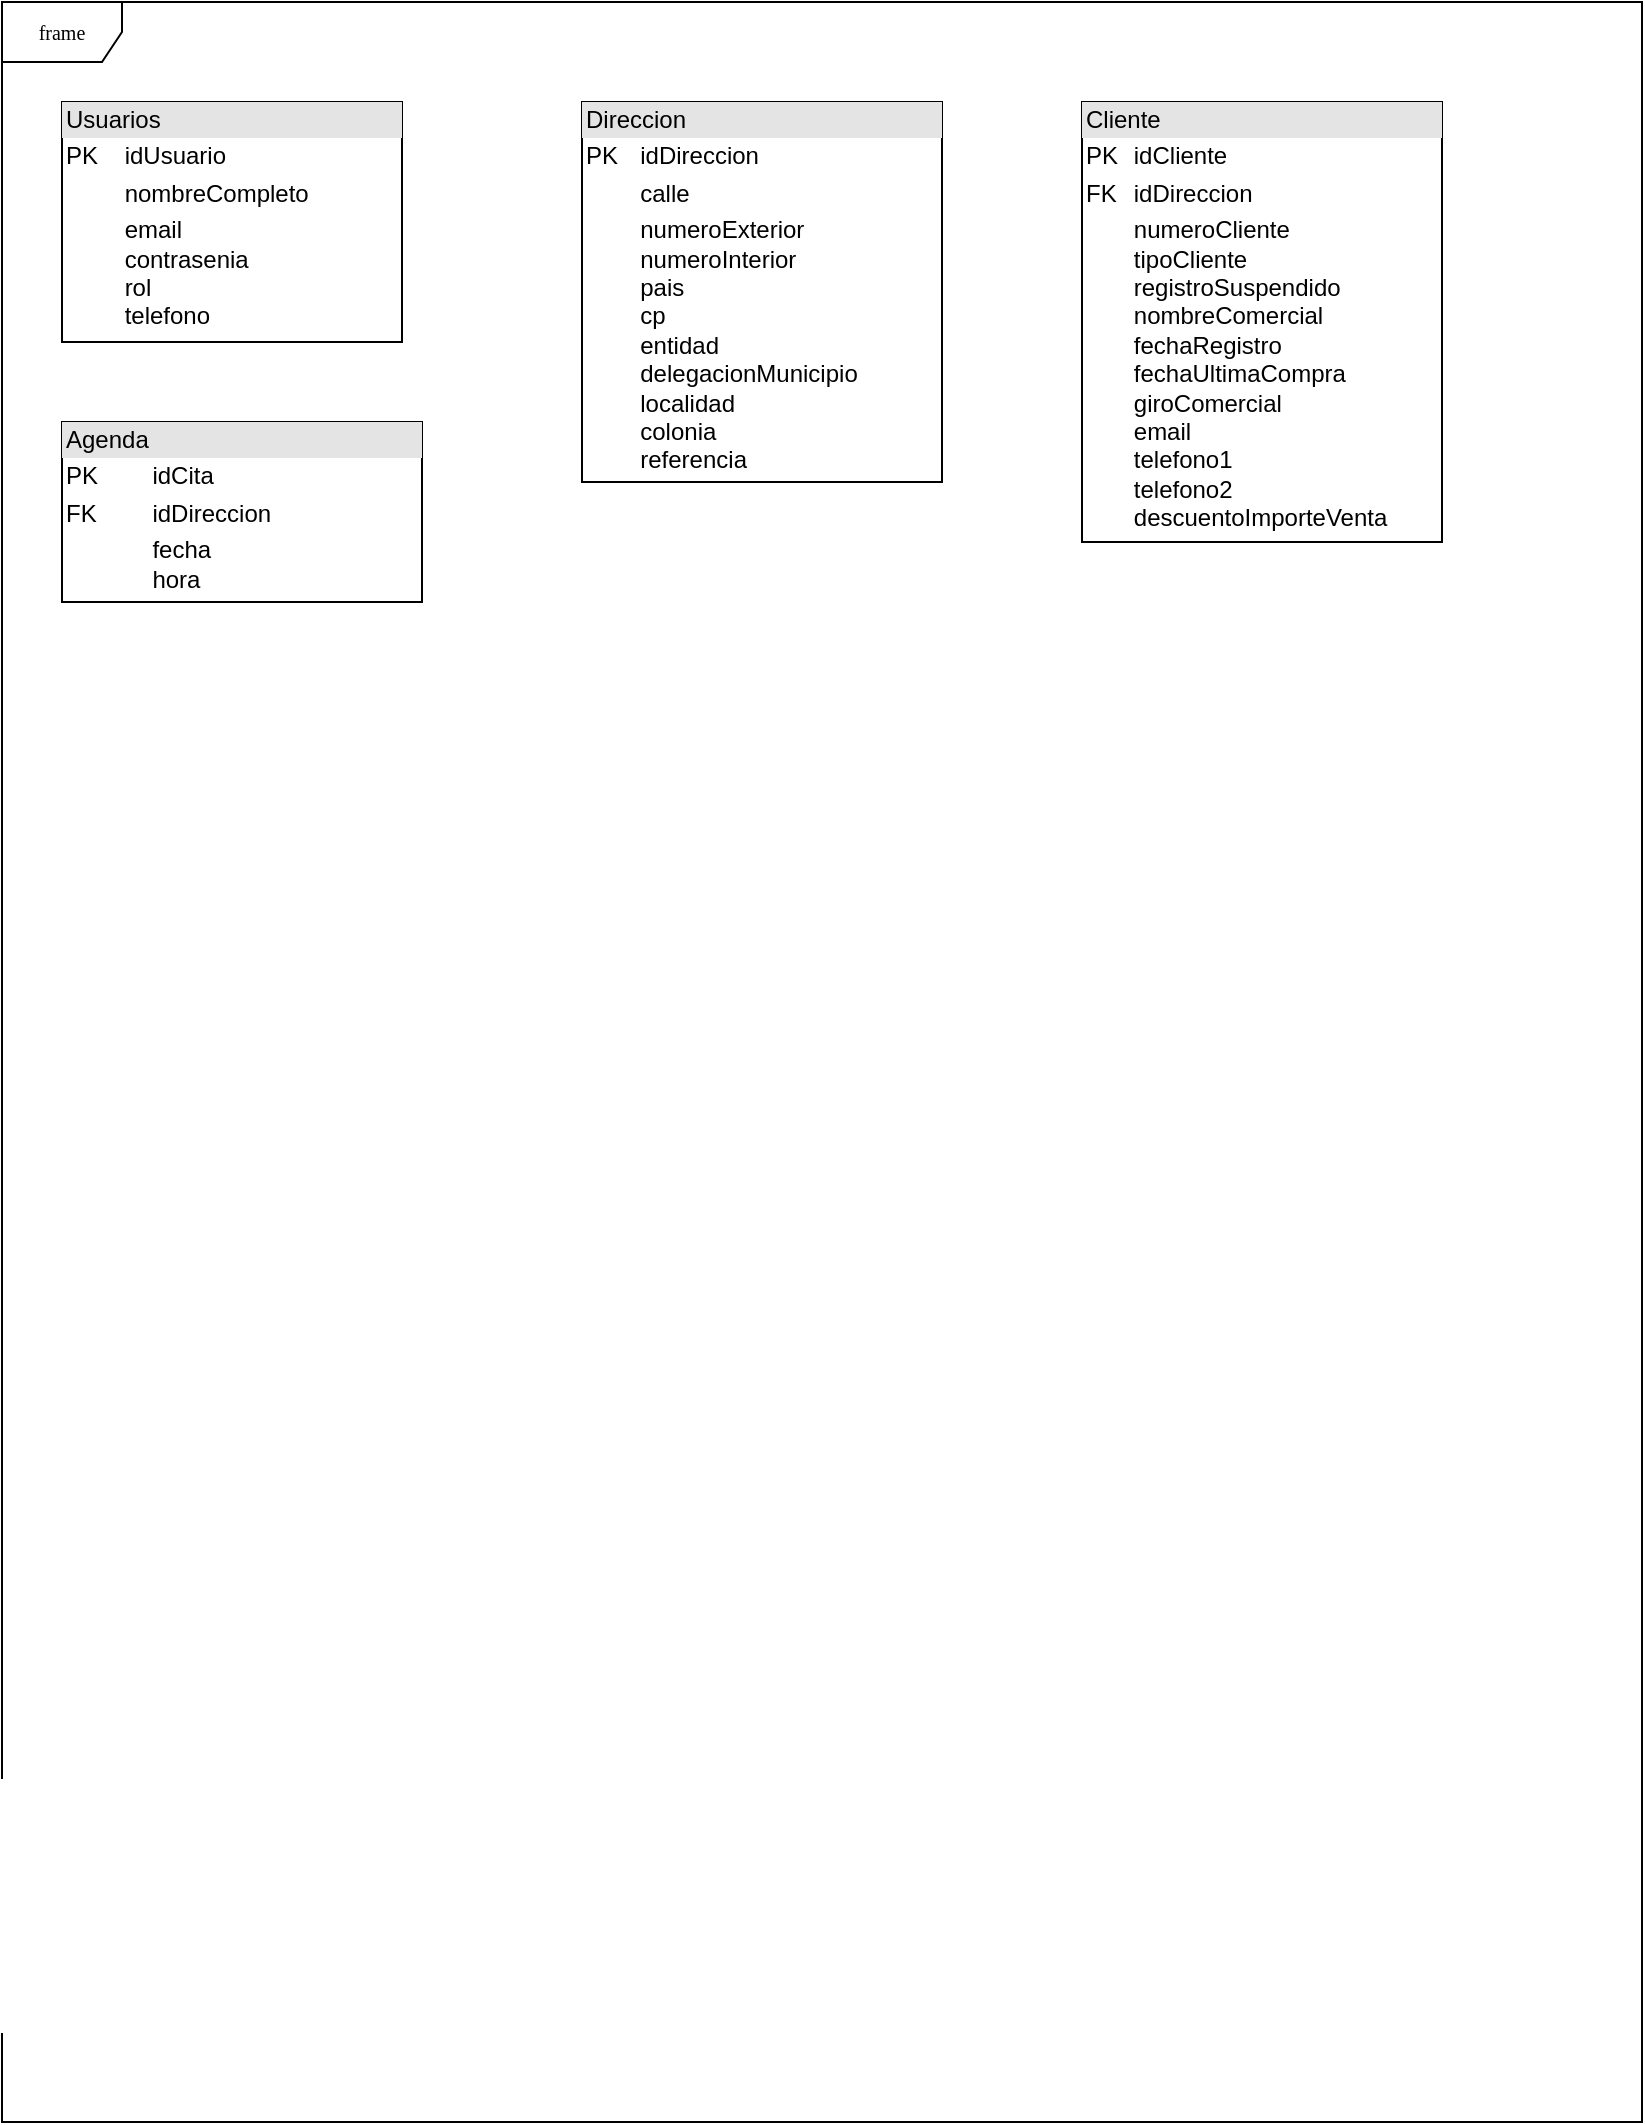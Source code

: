 <mxfile version="21.6.9" type="github">
  <diagram name="Page-1" id="c4acf3e9-155e-7222-9cf6-157b1a14988f">
    <mxGraphModel dx="753" dy="411" grid="1" gridSize="10" guides="1" tooltips="1" connect="1" arrows="1" fold="1" page="1" pageScale="1" pageWidth="850" pageHeight="1100" background="none" math="0" shadow="0">
      <root>
        <mxCell id="0" />
        <mxCell id="1" parent="0" />
        <mxCell id="17acba5748e5396b-1" value="frame" style="shape=umlFrame;whiteSpace=wrap;html=1;rounded=0;shadow=0;comic=0;labelBackgroundColor=none;strokeWidth=1;fontFamily=Verdana;fontSize=10;align=center;" parent="1" vertex="1">
          <mxGeometry x="30" y="40" width="820" height="1060" as="geometry" />
        </mxCell>
        <mxCell id="7Kz6zvEaNfCPji0yCh6r-6" value="&lt;div style=&quot;box-sizing:border-box;width:100%;background:#e4e4e4;padding:2px;&quot;&gt;Usuarios&lt;/div&gt;&lt;table style=&quot;width:100%;font-size:1em;&quot; cellpadding=&quot;2&quot; cellspacing=&quot;0&quot;&gt;&lt;tbody&gt;&lt;tr&gt;&lt;td&gt;PK&lt;/td&gt;&lt;td&gt;idUsuario&lt;/td&gt;&lt;/tr&gt;&lt;tr&gt;&lt;td&gt;&lt;br&gt;&lt;/td&gt;&lt;td&gt;nombreCompleto&lt;/td&gt;&lt;/tr&gt;&lt;tr&gt;&lt;td&gt;&lt;/td&gt;&lt;td&gt;email&lt;br&gt;contrasenia&lt;br&gt;rol&lt;br&gt;telefono&lt;/td&gt;&lt;/tr&gt;&lt;/tbody&gt;&lt;/table&gt;" style="verticalAlign=top;align=left;overflow=fill;html=1;whiteSpace=wrap;" vertex="1" parent="1">
          <mxGeometry x="60" y="90" width="170" height="120" as="geometry" />
        </mxCell>
        <mxCell id="7Kz6zvEaNfCPji0yCh6r-8" value="&lt;div style=&quot;box-sizing:border-box;width:100%;background:#e4e4e4;padding:2px;&quot;&gt;Direccion&lt;/div&gt;&lt;table style=&quot;width:100%;font-size:1em;&quot; cellpadding=&quot;2&quot; cellspacing=&quot;0&quot;&gt;&lt;tbody&gt;&lt;tr&gt;&lt;td&gt;PK&lt;/td&gt;&lt;td&gt;idDireccion&lt;/td&gt;&lt;/tr&gt;&lt;tr&gt;&lt;td&gt;&lt;br&gt;&lt;/td&gt;&lt;td&gt;calle&lt;/td&gt;&lt;/tr&gt;&lt;tr&gt;&lt;td&gt;&lt;/td&gt;&lt;td&gt;numeroExterior&lt;br&gt;numeroInterior&lt;br&gt;pais&lt;br&gt;cp&lt;br&gt;entidad&lt;br&gt;delegacionMunicipio&lt;br&gt;localidad&lt;br&gt;colonia&lt;br&gt;referencia&lt;/td&gt;&lt;/tr&gt;&lt;/tbody&gt;&lt;/table&gt;" style="verticalAlign=top;align=left;overflow=fill;html=1;whiteSpace=wrap;" vertex="1" parent="1">
          <mxGeometry x="320" y="90" width="180" height="190" as="geometry" />
        </mxCell>
        <mxCell id="7Kz6zvEaNfCPji0yCh6r-9" value="&lt;div style=&quot;box-sizing:border-box;width:100%;background:#e4e4e4;padding:2px;&quot;&gt;Agenda&lt;/div&gt;&lt;table style=&quot;width:100%;font-size:1em;&quot; cellpadding=&quot;2&quot; cellspacing=&quot;0&quot;&gt;&lt;tbody&gt;&lt;tr&gt;&lt;td&gt;PK&lt;/td&gt;&lt;td&gt;idCita&lt;/td&gt;&lt;/tr&gt;&lt;tr&gt;&lt;td&gt;FK&lt;/td&gt;&lt;td&gt;idDireccion&lt;/td&gt;&lt;/tr&gt;&lt;tr&gt;&lt;td&gt;&lt;/td&gt;&lt;td&gt;fecha&lt;br&gt;hora&lt;br&gt;&lt;/td&gt;&lt;/tr&gt;&lt;/tbody&gt;&lt;/table&gt;" style="verticalAlign=top;align=left;overflow=fill;html=1;whiteSpace=wrap;" vertex="1" parent="1">
          <mxGeometry x="60" y="250" width="180" height="90" as="geometry" />
        </mxCell>
        <mxCell id="7Kz6zvEaNfCPji0yCh6r-10" value="&lt;div style=&quot;box-sizing:border-box;width:100%;background:#e4e4e4;padding:2px;&quot;&gt;Cliente&lt;/div&gt;&lt;table style=&quot;width:100%;font-size:1em;&quot; cellpadding=&quot;2&quot; cellspacing=&quot;0&quot;&gt;&lt;tbody&gt;&lt;tr&gt;&lt;td&gt;PK&lt;/td&gt;&lt;td&gt;idCliente&lt;/td&gt;&lt;/tr&gt;&lt;tr&gt;&lt;td&gt;FK&lt;/td&gt;&lt;td&gt;idDireccion&lt;/td&gt;&lt;/tr&gt;&lt;tr&gt;&lt;td&gt;&lt;/td&gt;&lt;td&gt;numeroCliente&lt;br&gt;tipoCliente&lt;br style=&quot;border-color: var(--border-color);&quot;&gt;registroSuspendido&lt;br style=&quot;border-color: var(--border-color);&quot;&gt;nombreComercial&lt;br style=&quot;border-color: var(--border-color);&quot;&gt;fechaRegistro&lt;br style=&quot;border-color: var(--border-color);&quot;&gt;fechaUltimaCompra&lt;br style=&quot;border-color: var(--border-color);&quot;&gt;giroComercial&lt;br style=&quot;border-color: var(--border-color);&quot;&gt;email&lt;br style=&quot;border-color: var(--border-color);&quot;&gt;telefono1&lt;br style=&quot;border-color: var(--border-color);&quot;&gt;telefono2&lt;br style=&quot;border-color: var(--border-color);&quot;&gt;descuentoImporteVenta&lt;br&gt;&lt;/td&gt;&lt;/tr&gt;&lt;/tbody&gt;&lt;/table&gt;" style="verticalAlign=top;align=left;overflow=fill;html=1;whiteSpace=wrap;" vertex="1" parent="1">
          <mxGeometry x="570" y="90" width="180" height="220" as="geometry" />
        </mxCell>
      </root>
    </mxGraphModel>
  </diagram>
</mxfile>

